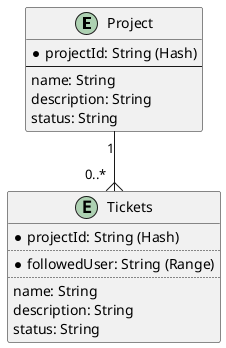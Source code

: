 @startuml
entity Project {
  * projectId: String (Hash)
  --
  name: String
  description: String
  status: String
}

entity Tickets {
  * projectId: String (Hash)
  ..
  * followedUser: String (Range)
  ..
  name: String
  description: String
  status: String
}

Project "1" --{ "0..*  " Tickets
@enduml